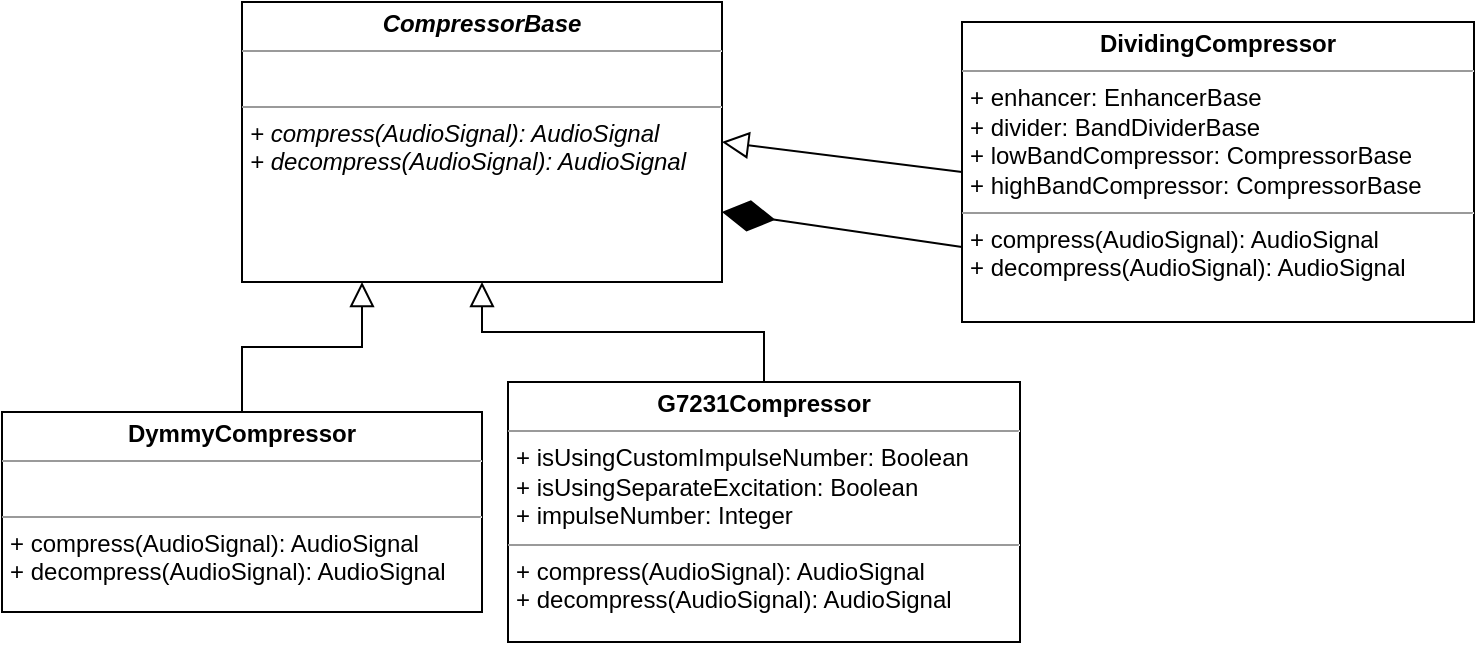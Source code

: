 <mxfile version="20.8.3" type="device"><diagram id="-tq_2clECBTH_5-miMCV" name="Strona-1"><mxGraphModel dx="162" dy="528" grid="1" gridSize="10" guides="1" tooltips="1" connect="1" arrows="1" fold="1" page="1" pageScale="1" pageWidth="827" pageHeight="1169" math="0" shadow="0"><root><mxCell id="0"/><mxCell id="1" parent="0"/><mxCell id="kzKFMBDfB1FWBOEpsFSH-6" value="&lt;p style=&quot;margin: 0px ; margin-top: 4px ; text-align: center&quot;&gt;&lt;i&gt;&lt;b&gt;CompressorBase&lt;/b&gt;&lt;/i&gt;&lt;/p&gt;&lt;hr size=&quot;1&quot;&gt;&lt;p style=&quot;margin: 0px ; margin-left: 4px&quot;&gt;&lt;i&gt;&lt;br&gt;&lt;/i&gt;&lt;/p&gt;&lt;hr size=&quot;1&quot;&gt;&lt;p style=&quot;margin: 0px ; margin-left: 4px&quot;&gt;&lt;i&gt;+ compress(AudioSignal): AudioSignal&lt;/i&gt;&lt;/p&gt;&lt;p style=&quot;margin: 0px ; margin-left: 4px&quot;&gt;&lt;i&gt;+ decompress(AudioSignal): AudioSignal&lt;/i&gt;&lt;/p&gt;" style="verticalAlign=top;align=left;overflow=fill;fontSize=12;fontFamily=Helvetica;html=1;rounded=0;shadow=0;comic=0;labelBackgroundColor=none;strokeWidth=1" vertex="1" parent="1"><mxGeometry x="980" y="40" width="240" height="140" as="geometry"/></mxCell><mxCell id="kzKFMBDfB1FWBOEpsFSH-8" style="edgeStyle=orthogonalEdgeStyle;rounded=0;orthogonalLoop=1;jettySize=auto;html=1;exitX=0.5;exitY=0;exitDx=0;exitDy=0;entryX=0.5;entryY=1;entryDx=0;entryDy=0;endArrow=block;endFill=0;endSize=10;" edge="1" parent="1" source="kzKFMBDfB1FWBOEpsFSH-24" target="kzKFMBDfB1FWBOEpsFSH-6"><mxGeometry relative="1" as="geometry"><mxPoint x="1249" y="240" as="sourcePoint"/></mxGeometry></mxCell><mxCell id="kzKFMBDfB1FWBOEpsFSH-10" style="edgeStyle=orthogonalEdgeStyle;rounded=0;orthogonalLoop=1;jettySize=auto;html=1;entryX=0.25;entryY=1;entryDx=0;entryDy=0;endArrow=block;endFill=0;endSize=10;exitX=0.5;exitY=0;exitDx=0;exitDy=0;" edge="1" parent="1" source="kzKFMBDfB1FWBOEpsFSH-23" target="kzKFMBDfB1FWBOEpsFSH-6"><mxGeometry relative="1" as="geometry"><mxPoint x="980" y="270" as="sourcePoint"/><mxPoint x="1110" y="190" as="targetPoint"/></mxGeometry></mxCell><mxCell id="kzKFMBDfB1FWBOEpsFSH-12" value="" style="endArrow=diamondThin;endFill=1;endSize=24;html=1;rounded=0;entryX=1;entryY=0.75;entryDx=0;entryDy=0;exitX=0;exitY=0.75;exitDx=0;exitDy=0;" edge="1" parent="1" source="kzKFMBDfB1FWBOEpsFSH-25" target="kzKFMBDfB1FWBOEpsFSH-6"><mxGeometry width="160" relative="1" as="geometry"><mxPoint x="1336" y="175.938" as="sourcePoint"/><mxPoint x="1251" y="395" as="targetPoint"/><Array as="points"/></mxGeometry></mxCell><mxCell id="kzKFMBDfB1FWBOEpsFSH-13" value="" style="endArrow=block;html=1;rounded=0;endFill=0;strokeWidth=1;endSize=11;exitX=0;exitY=0.5;exitDx=0;exitDy=0;entryX=1;entryY=0.5;entryDx=0;entryDy=0;" edge="1" parent="1" source="kzKFMBDfB1FWBOEpsFSH-25" target="kzKFMBDfB1FWBOEpsFSH-6"><mxGeometry width="50" height="50" relative="1" as="geometry"><mxPoint x="1336" y="123.5" as="sourcePoint"/><mxPoint x="1189" y="395" as="targetPoint"/></mxGeometry></mxCell><mxCell id="kzKFMBDfB1FWBOEpsFSH-23" value="&lt;p style=&quot;margin: 0px ; margin-top: 4px ; text-align: center&quot;&gt;&lt;b&gt;DymmyCompressor&lt;/b&gt;&lt;/p&gt;&lt;hr size=&quot;1&quot;&gt;&lt;p style=&quot;margin: 0px ; margin-left: 4px&quot;&gt;&lt;br&gt;&lt;/p&gt;&lt;hr size=&quot;1&quot;&gt;&lt;p style=&quot;margin: 0px ; margin-left: 4px&quot;&gt;+ compress(AudioSignal): AudioSignal&lt;/p&gt;&lt;p style=&quot;margin: 0px ; margin-left: 4px&quot;&gt;+ decompress(AudioSignal): AudioSignal&lt;/p&gt;" style="verticalAlign=top;align=left;overflow=fill;fontSize=12;fontFamily=Helvetica;html=1;rounded=0;shadow=0;comic=0;labelBackgroundColor=none;strokeWidth=1" vertex="1" parent="1"><mxGeometry x="860" y="245" width="240" height="100" as="geometry"/></mxCell><mxCell id="kzKFMBDfB1FWBOEpsFSH-24" value="&lt;p style=&quot;margin:0px;margin-top:4px;text-align:center;&quot;&gt;&lt;b&gt;G7231Compressor&lt;/b&gt;&lt;/p&gt;&lt;hr size=&quot;1&quot;&gt;&lt;p style=&quot;margin: 0px ; margin-left: 4px&quot;&gt;+ isUsingCustomImpulseNumber: Boolean&lt;/p&gt;&lt;p style=&quot;margin: 0px ; margin-left: 4px&quot;&gt;+ isUsingSeparateExcitation: Boolean&lt;br&gt;&lt;/p&gt;&lt;p style=&quot;margin: 0px ; margin-left: 4px&quot;&gt;+ impulseNumber: Integer&lt;/p&gt;&lt;p style=&quot;margin:0px;margin-left:4px;&quot;&gt;&lt;/p&gt;&lt;hr size=&quot;1&quot;&gt;&lt;p style=&quot;margin: 0px ; margin-left: 4px&quot;&gt;+ compress(AudioSignal): AudioSignal&lt;/p&gt;&lt;p style=&quot;margin: 0px ; margin-left: 4px&quot;&gt;+ decompress(AudioSignal): AudioSignal&lt;/p&gt;&lt;p style=&quot;margin:0px;margin-left:4px;&quot;&gt;&lt;/p&gt;" style="verticalAlign=top;align=left;overflow=fill;fontSize=12;fontFamily=Helvetica;html=1;" vertex="1" parent="1"><mxGeometry x="1113" y="230" width="256" height="130" as="geometry"/></mxCell><mxCell id="kzKFMBDfB1FWBOEpsFSH-25" value="&lt;p style=&quot;margin:0px;margin-top:4px;text-align:center;&quot;&gt;&lt;b&gt;DividingCompressor&lt;/b&gt;&lt;/p&gt;&lt;hr size=&quot;1&quot;&gt;&lt;p style=&quot;margin: 0px ; margin-left: 4px&quot;&gt;+ enhancer: EnhancerBase&lt;br&gt;&lt;/p&gt;&lt;p style=&quot;margin: 0px ; margin-left: 4px&quot;&gt;+ divider: BandDividerBase&lt;br&gt;&lt;/p&gt;&lt;p style=&quot;margin: 0px ; margin-left: 4px&quot;&gt;+ lowBandCompressor: CompressorBase&lt;/p&gt;&lt;p style=&quot;margin: 0px ; margin-left: 4px&quot;&gt;+ highBandCompressor: CompressorBase&lt;/p&gt;&lt;p style=&quot;margin:0px;margin-left:4px;&quot;&gt;&lt;/p&gt;&lt;hr size=&quot;1&quot;&gt;&lt;p style=&quot;margin: 0px ; margin-left: 4px&quot;&gt;+ compress(AudioSignal): AudioSignal&lt;/p&gt;&lt;p style=&quot;margin: 0px ; margin-left: 4px&quot;&gt;+ decompress(AudioSignal): AudioSignal&lt;/p&gt;&lt;p style=&quot;margin:0px;margin-left:4px;&quot;&gt;&lt;/p&gt;" style="verticalAlign=top;align=left;overflow=fill;fontSize=12;fontFamily=Helvetica;html=1;" vertex="1" parent="1"><mxGeometry x="1340" y="50" width="256" height="150" as="geometry"/></mxCell></root></mxGraphModel></diagram></mxfile>